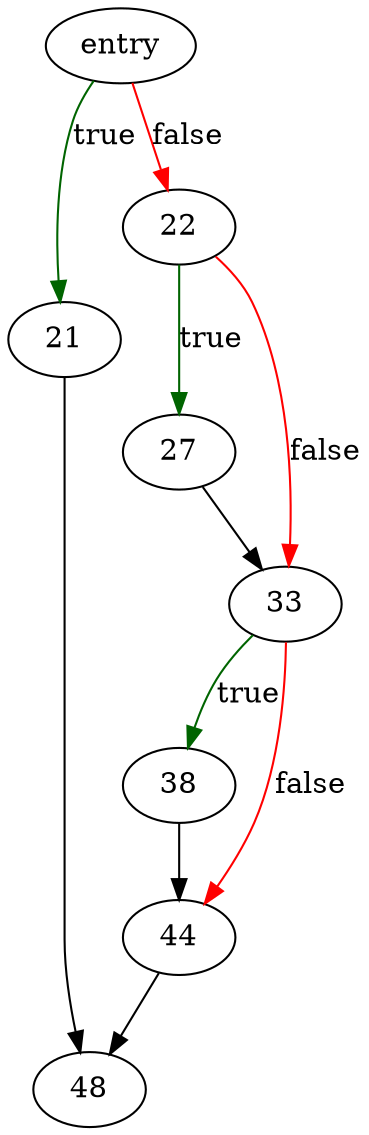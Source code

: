 digraph "sqlite3_transfer_bindings" {
	// Node definitions.
	2 [label=entry];
	21;
	22;
	27;
	33;
	38;
	44;
	48;

	// Edge definitions.
	2 -> 21 [
		color=darkgreen
		label=true
	];
	2 -> 22 [
		color=red
		label=false
	];
	21 -> 48;
	22 -> 27 [
		color=darkgreen
		label=true
	];
	22 -> 33 [
		color=red
		label=false
	];
	27 -> 33;
	33 -> 38 [
		color=darkgreen
		label=true
	];
	33 -> 44 [
		color=red
		label=false
	];
	38 -> 44;
	44 -> 48;
}